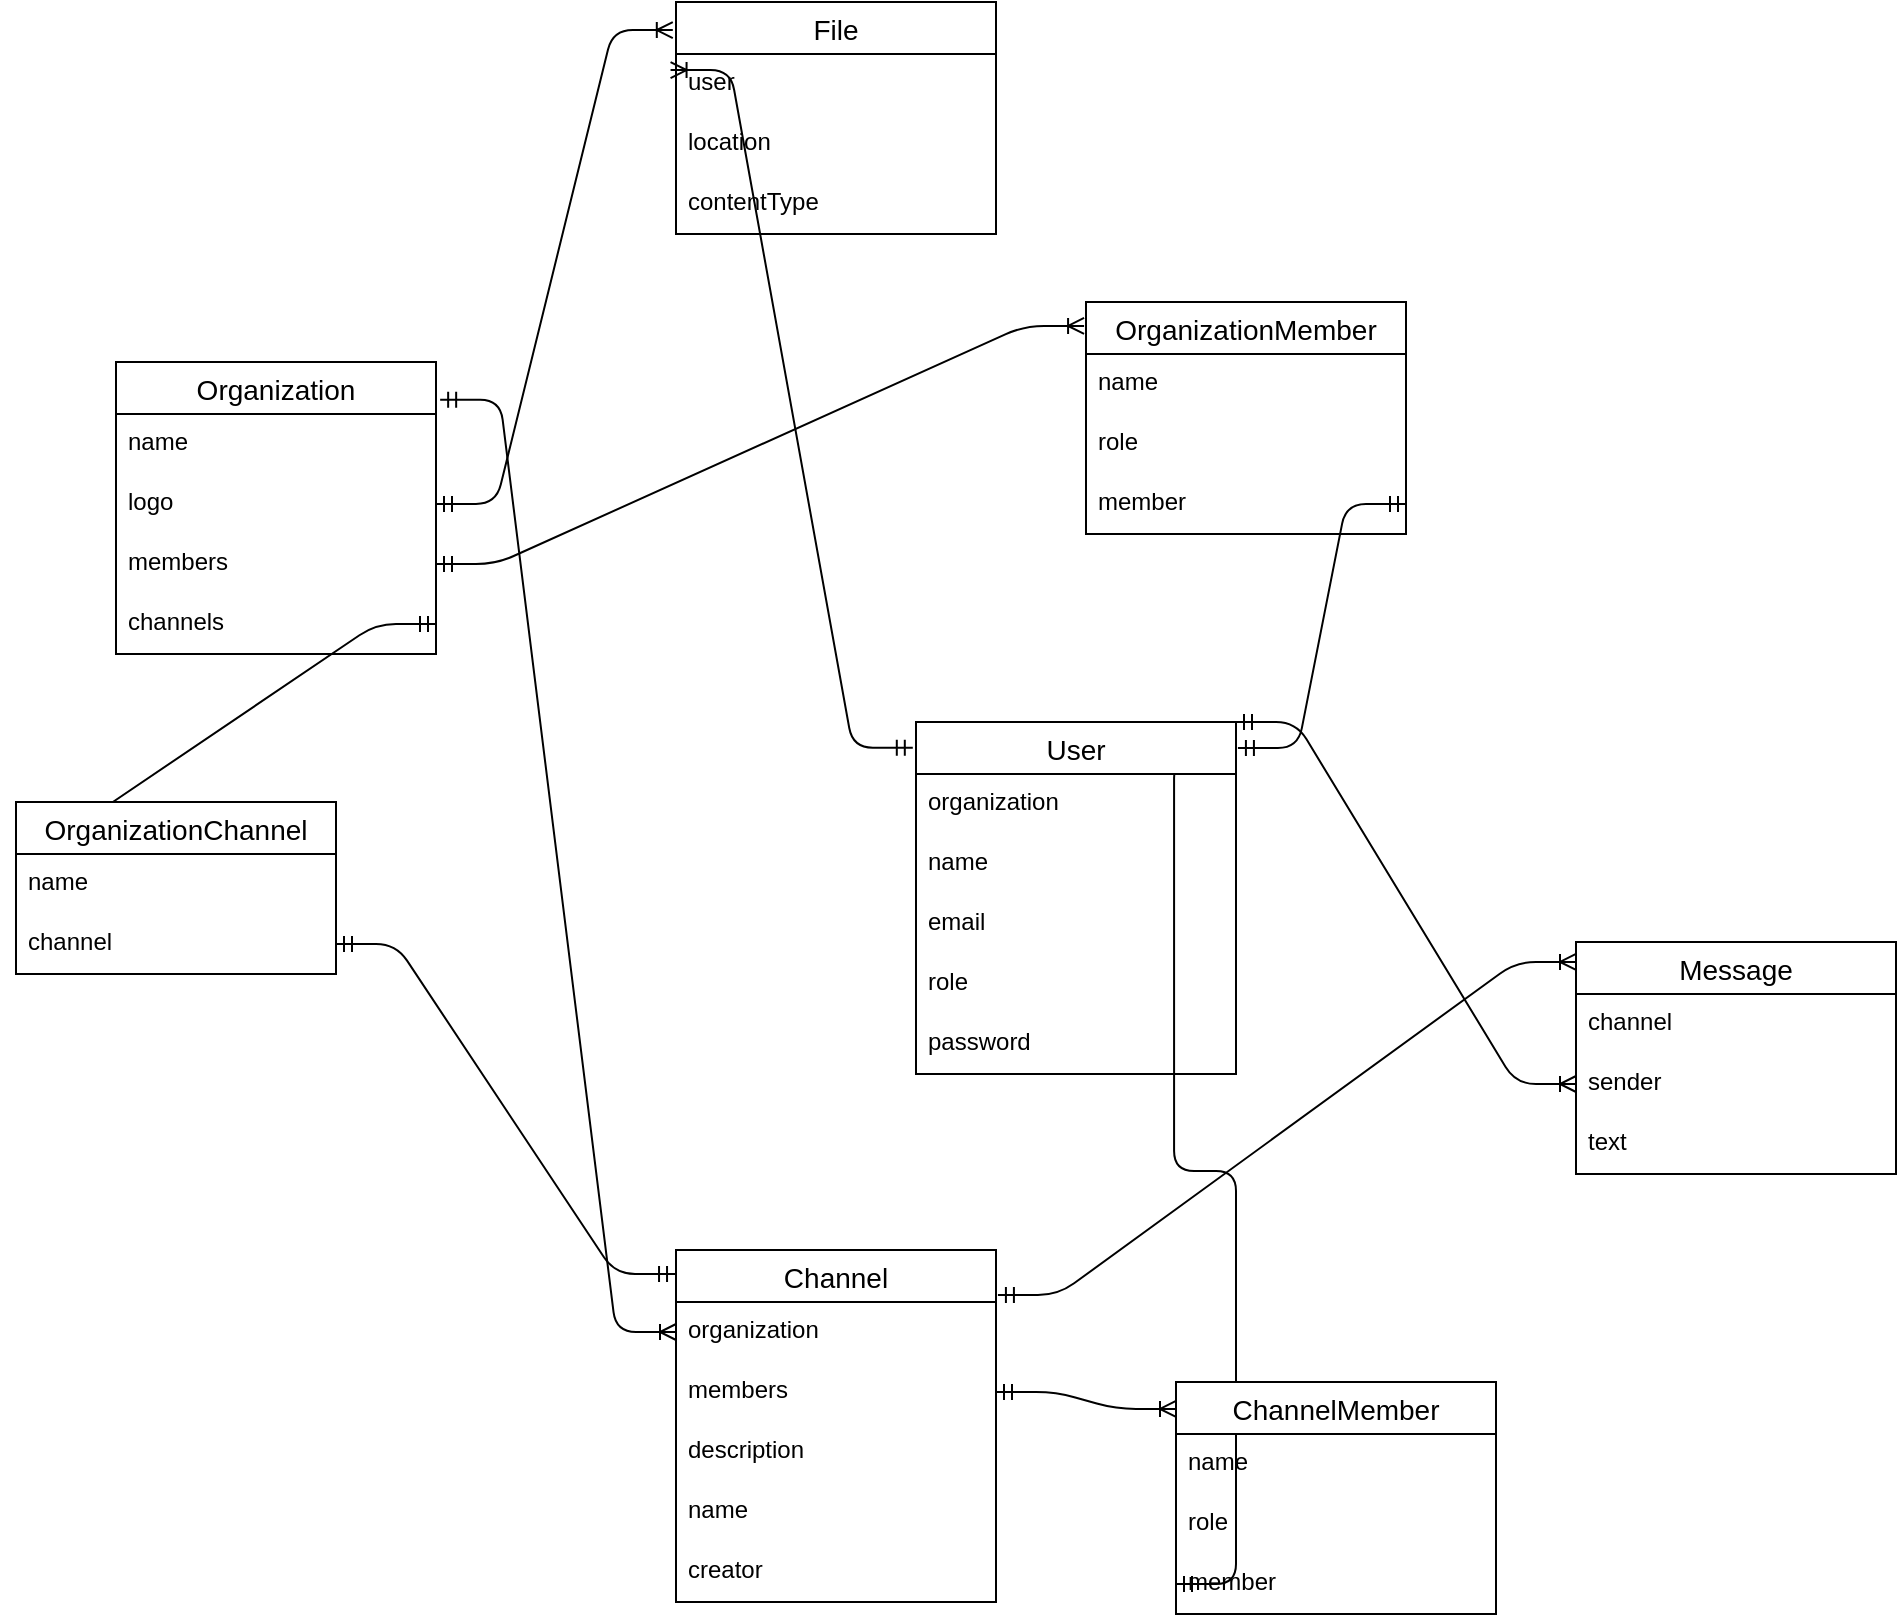 <mxfile version="13.7.3" type="device" pages="2"><diagram id="2EQjchYqmWDJyyI8CHCb" name="Page-1"><mxGraphModel dx="1956" dy="830" grid="1" gridSize="10" guides="1" tooltips="1" connect="1" arrows="1" fold="1" page="1" pageScale="1" pageWidth="850" pageHeight="1100" math="0" shadow="0"><root><mxCell id="0"/><mxCell id="1" parent="0"/><mxCell id="xO-JWAxzLkhissxKot0z-34" value="" style="edgeStyle=entityRelationEdgeStyle;fontSize=12;html=1;endArrow=ERoneToMany;startArrow=ERmandOne;exitX=1;exitY=0.5;exitDx=0;exitDy=0;entryX=0;entryY=0.116;entryDx=0;entryDy=0;entryPerimeter=0;" parent="1" source="xO-JWAxzLkhissxKot0z-13" target="xO-JWAxzLkhissxKot0z-31" edge="1"><mxGeometry width="100" height="100" relative="1" as="geometry"><mxPoint x="550" y="860" as="sourcePoint"/><mxPoint x="520" y="880" as="targetPoint"/></mxGeometry></mxCell><mxCell id="xO-JWAxzLkhissxKot0z-35" value="" style="edgeStyle=entityRelationEdgeStyle;fontSize=12;html=1;endArrow=ERoneToMany;startArrow=ERmandOne;exitX=1;exitY=0.5;exitDx=0;exitDy=0;entryX=-0.006;entryY=0.103;entryDx=0;entryDy=0;entryPerimeter=0;" parent="1" source="4LHofbaswJ9EdPp4Z0FZ-1" target="xO-JWAxzLkhissxKot0z-27" edge="1"><mxGeometry width="100" height="100" relative="1" as="geometry"><mxPoint x="590" y="370" as="sourcePoint"/><mxPoint x="510" y="611" as="targetPoint"/></mxGeometry></mxCell><mxCell id="xO-JWAxzLkhissxKot0z-36" value="" style="edgeStyle=entityRelationEdgeStyle;fontSize=12;html=1;endArrow=ERoneToMany;startArrow=ERmandOne;exitX=1.006;exitY=0.128;exitDx=0;exitDy=0;entryX=0;entryY=0.086;entryDx=0;entryDy=0;entryPerimeter=0;exitPerimeter=0;" parent="1" source="xO-JWAxzLkhissxKot0z-11" target="xO-JWAxzLkhissxKot0z-15" edge="1"><mxGeometry width="100" height="100" relative="1" as="geometry"><mxPoint x="460" y="700" as="sourcePoint"/><mxPoint x="520" y="808.976" as="targetPoint"/></mxGeometry></mxCell><mxCell id="xO-JWAxzLkhissxKot0z-37" value="" style="edgeStyle=entityRelationEdgeStyle;fontSize=12;html=1;endArrow=ERoneToMany;startArrow=ERmandOne;entryX=0;entryY=0.5;entryDx=0;entryDy=0;exitX=1.013;exitY=0.129;exitDx=0;exitDy=0;exitPerimeter=0;" parent="1" source="xO-JWAxzLkhissxKot0z-7" target="xO-JWAxzLkhissxKot0z-12" edge="1"><mxGeometry width="100" height="100" relative="1" as="geometry"><mxPoint x="60" y="290" as="sourcePoint"/><mxPoint x="250" y="690" as="targetPoint"/></mxGeometry></mxCell><mxCell id="xO-JWAxzLkhissxKot0z-40" value="" style="edgeStyle=entityRelationEdgeStyle;fontSize=12;html=1;endArrow=ERmandOne;startArrow=ERmandOne;exitX=0.994;exitY=0.102;exitDx=0;exitDy=0;entryX=0;entryY=0.5;entryDx=0;entryDy=0;exitPerimeter=0;" parent="1" source="xO-JWAxzLkhissxKot0z-3" target="xO-JWAxzLkhissxKot0z-33" edge="1"><mxGeometry width="100" height="100" relative="1" as="geometry"><mxPoint x="520" y="440" as="sourcePoint"/><mxPoint x="575.96" y="612.024" as="targetPoint"/></mxGeometry></mxCell><mxCell id="xO-JWAxzLkhissxKot0z-41" value="" style="edgeStyle=entityRelationEdgeStyle;fontSize=12;html=1;endArrow=ERoneToMany;startArrow=ERmandOne;entryX=0;entryY=0.5;entryDx=0;entryDy=0;exitX=1;exitY=0;exitDx=0;exitDy=0;" parent="1" source="xO-JWAxzLkhissxKot0z-3" target="xO-JWAxzLkhissxKot0z-17" edge="1"><mxGeometry width="100" height="100" relative="1" as="geometry"><mxPoint x="550" y="450.004" as="sourcePoint"/><mxPoint x="637.92" y="880.04" as="targetPoint"/></mxGeometry></mxCell><mxCell id="xO-JWAxzLkhissxKot0z-15" value="Message" style="swimlane;fontStyle=0;childLayout=stackLayout;horizontal=1;startSize=26;horizontalStack=0;resizeParent=1;resizeParentMax=0;resizeLast=0;collapsible=1;marginBottom=0;align=center;fontSize=14;" parent="1" vertex="1"><mxGeometry x="590" y="640" width="160" height="116" as="geometry"/></mxCell><mxCell id="xO-JWAxzLkhissxKot0z-16" value="channel" style="text;strokeColor=none;fillColor=none;spacingLeft=4;spacingRight=4;overflow=hidden;rotatable=0;points=[[0,0.5],[1,0.5]];portConstraint=eastwest;fontSize=12;" parent="xO-JWAxzLkhissxKot0z-15" vertex="1"><mxGeometry y="26" width="160" height="30" as="geometry"/></mxCell><mxCell id="xO-JWAxzLkhissxKot0z-17" value="sender" style="text;strokeColor=none;fillColor=none;spacingLeft=4;spacingRight=4;overflow=hidden;rotatable=0;points=[[0,0.5],[1,0.5]];portConstraint=eastwest;fontSize=12;" parent="xO-JWAxzLkhissxKot0z-15" vertex="1"><mxGeometry y="56" width="160" height="30" as="geometry"/></mxCell><mxCell id="xO-JWAxzLkhissxKot0z-18" value="text" style="text;strokeColor=none;fillColor=none;spacingLeft=4;spacingRight=4;overflow=hidden;rotatable=0;points=[[0,0.5],[1,0.5]];portConstraint=eastwest;fontSize=12;" parent="xO-JWAxzLkhissxKot0z-15" vertex="1"><mxGeometry y="86" width="160" height="30" as="geometry"/></mxCell><mxCell id="xO-JWAxzLkhissxKot0z-11" value="Channel" style="swimlane;fontStyle=0;childLayout=stackLayout;horizontal=1;startSize=26;horizontalStack=0;resizeParent=1;resizeParentMax=0;resizeLast=0;collapsible=1;marginBottom=0;align=center;fontSize=14;" parent="1" vertex="1"><mxGeometry x="140" y="794" width="160" height="176" as="geometry"/></mxCell><mxCell id="xO-JWAxzLkhissxKot0z-12" value="organization" style="text;strokeColor=none;fillColor=none;spacingLeft=4;spacingRight=4;overflow=hidden;rotatable=0;points=[[0,0.5],[1,0.5]];portConstraint=eastwest;fontSize=12;" parent="xO-JWAxzLkhissxKot0z-11" vertex="1"><mxGeometry y="26" width="160" height="30" as="geometry"/></mxCell><mxCell id="xO-JWAxzLkhissxKot0z-13" value="members" style="text;strokeColor=none;fillColor=none;spacingLeft=4;spacingRight=4;overflow=hidden;rotatable=0;points=[[0,0.5],[1,0.5]];portConstraint=eastwest;fontSize=12;" parent="xO-JWAxzLkhissxKot0z-11" vertex="1"><mxGeometry y="56" width="160" height="30" as="geometry"/></mxCell><mxCell id="4LHofbaswJ9EdPp4Z0FZ-6" value="description" style="text;strokeColor=none;fillColor=none;spacingLeft=4;spacingRight=4;overflow=hidden;rotatable=0;points=[[0,0.5],[1,0.5]];portConstraint=eastwest;fontSize=12;" parent="xO-JWAxzLkhissxKot0z-11" vertex="1"><mxGeometry y="86" width="160" height="30" as="geometry"/></mxCell><mxCell id="4LHofbaswJ9EdPp4Z0FZ-7" value="name" style="text;strokeColor=none;fillColor=none;spacingLeft=4;spacingRight=4;overflow=hidden;rotatable=0;points=[[0,0.5],[1,0.5]];portConstraint=eastwest;fontSize=12;" parent="xO-JWAxzLkhissxKot0z-11" vertex="1"><mxGeometry y="116" width="160" height="30" as="geometry"/></mxCell><mxCell id="Fx6d_YMJZSSFCONScCgr-1" value="creator" style="text;strokeColor=none;fillColor=none;spacingLeft=4;spacingRight=4;overflow=hidden;rotatable=0;points=[[0,0.5],[1,0.5]];portConstraint=eastwest;fontSize=12;" vertex="1" parent="xO-JWAxzLkhissxKot0z-11"><mxGeometry y="146" width="160" height="30" as="geometry"/></mxCell><mxCell id="xO-JWAxzLkhissxKot0z-31" value="ChannelMember" style="swimlane;fontStyle=0;childLayout=stackLayout;horizontal=1;startSize=26;horizontalStack=0;resizeParent=1;resizeParentMax=0;resizeLast=0;collapsible=1;marginBottom=0;align=center;fontSize=14;" parent="1" vertex="1"><mxGeometry x="390" y="860" width="160" height="116" as="geometry"/></mxCell><mxCell id="xO-JWAxzLkhissxKot0z-32" value="name" style="text;strokeColor=none;fillColor=none;spacingLeft=4;spacingRight=4;overflow=hidden;rotatable=0;points=[[0,0.5],[1,0.5]];portConstraint=eastwest;fontSize=12;" parent="xO-JWAxzLkhissxKot0z-31" vertex="1"><mxGeometry y="26" width="160" height="30" as="geometry"/></mxCell><mxCell id="tlm-vpcSunjJrDhlHMsd-1" value="role" style="text;strokeColor=none;fillColor=none;spacingLeft=4;spacingRight=4;overflow=hidden;rotatable=0;points=[[0,0.5],[1,0.5]];portConstraint=eastwest;fontSize=12;" parent="xO-JWAxzLkhissxKot0z-31" vertex="1"><mxGeometry y="56" width="160" height="30" as="geometry"/></mxCell><mxCell id="xO-JWAxzLkhissxKot0z-33" value="member" style="text;strokeColor=none;fillColor=none;spacingLeft=4;spacingRight=4;overflow=hidden;rotatable=0;points=[[0,0.5],[1,0.5]];portConstraint=eastwest;fontSize=12;" parent="xO-JWAxzLkhissxKot0z-31" vertex="1"><mxGeometry y="86" width="160" height="30" as="geometry"/></mxCell><mxCell id="xO-JWAxzLkhissxKot0z-3" value="User" style="swimlane;fontStyle=0;childLayout=stackLayout;horizontal=1;startSize=26;horizontalStack=0;resizeParent=1;resizeParentMax=0;resizeLast=0;collapsible=1;marginBottom=0;align=center;fontSize=14;" parent="1" vertex="1"><mxGeometry x="260" y="530" width="160" height="176" as="geometry"/></mxCell><mxCell id="xO-JWAxzLkhissxKot0z-4" value="organization" style="text;strokeColor=none;fillColor=none;spacingLeft=4;spacingRight=4;overflow=hidden;rotatable=0;points=[[0,0.5],[1,0.5]];portConstraint=eastwest;fontSize=12;" parent="xO-JWAxzLkhissxKot0z-3" vertex="1"><mxGeometry y="26" width="160" height="30" as="geometry"/></mxCell><mxCell id="xO-JWAxzLkhissxKot0z-25" value="name" style="text;strokeColor=none;fillColor=none;spacingLeft=4;spacingRight=4;overflow=hidden;rotatable=0;points=[[0,0.5],[1,0.5]];portConstraint=eastwest;fontSize=12;" parent="xO-JWAxzLkhissxKot0z-3" vertex="1"><mxGeometry y="56" width="160" height="30" as="geometry"/></mxCell><mxCell id="xO-JWAxzLkhissxKot0z-5" value="email" style="text;strokeColor=none;fillColor=none;spacingLeft=4;spacingRight=4;overflow=hidden;rotatable=0;points=[[0,0.5],[1,0.5]];portConstraint=eastwest;fontSize=12;" parent="xO-JWAxzLkhissxKot0z-3" vertex="1"><mxGeometry y="86" width="160" height="30" as="geometry"/></mxCell><mxCell id="xO-JWAxzLkhissxKot0z-6" value="role" style="text;strokeColor=none;fillColor=none;spacingLeft=4;spacingRight=4;overflow=hidden;rotatable=0;points=[[0,0.5],[1,0.5]];portConstraint=eastwest;fontSize=12;" parent="xO-JWAxzLkhissxKot0z-3" vertex="1"><mxGeometry y="116" width="160" height="30" as="geometry"/></mxCell><mxCell id="xO-JWAxzLkhissxKot0z-20" value="password" style="text;strokeColor=none;fillColor=none;spacingLeft=4;spacingRight=4;overflow=hidden;rotatable=0;points=[[0,0.5],[1,0.5]];portConstraint=eastwest;fontSize=12;" parent="xO-JWAxzLkhissxKot0z-3" vertex="1"><mxGeometry y="146" width="160" height="30" as="geometry"/></mxCell><mxCell id="xO-JWAxzLkhissxKot0z-27" value="OrganizationMember" style="swimlane;fontStyle=0;childLayout=stackLayout;horizontal=1;startSize=26;horizontalStack=0;resizeParent=1;resizeParentMax=0;resizeLast=0;collapsible=1;marginBottom=0;align=center;fontSize=14;" parent="1" vertex="1"><mxGeometry x="345" y="320" width="160" height="116" as="geometry"/></mxCell><mxCell id="xO-JWAxzLkhissxKot0z-28" value="name" style="text;strokeColor=none;fillColor=none;spacingLeft=4;spacingRight=4;overflow=hidden;rotatable=0;points=[[0,0.5],[1,0.5]];portConstraint=eastwest;fontSize=12;" parent="xO-JWAxzLkhissxKot0z-27" vertex="1"><mxGeometry y="26" width="160" height="30" as="geometry"/></mxCell><mxCell id="xO-JWAxzLkhissxKot0z-29" value="role" style="text;strokeColor=none;fillColor=none;spacingLeft=4;spacingRight=4;overflow=hidden;rotatable=0;points=[[0,0.5],[1,0.5]];portConstraint=eastwest;fontSize=12;" parent="xO-JWAxzLkhissxKot0z-27" vertex="1"><mxGeometry y="56" width="160" height="30" as="geometry"/></mxCell><mxCell id="xO-JWAxzLkhissxKot0z-30" value="member" style="text;strokeColor=none;fillColor=none;spacingLeft=4;spacingRight=4;overflow=hidden;rotatable=0;points=[[0,0.5],[1,0.5]];portConstraint=eastwest;fontSize=12;" parent="xO-JWAxzLkhissxKot0z-27" vertex="1"><mxGeometry y="86" width="160" height="30" as="geometry"/></mxCell><mxCell id="4LHofbaswJ9EdPp4Z0FZ-8" value="" style="edgeStyle=entityRelationEdgeStyle;fontSize=12;html=1;endArrow=ERoneToMany;startArrow=ERmandOne;exitX=1;exitY=0.5;exitDx=0;exitDy=0;entryX=0.008;entryY=0.135;entryDx=0;entryDy=0;entryPerimeter=0;" parent="1" source="xO-JWAxzLkhissxKot0z-19" target="4LHofbaswJ9EdPp4Z0FZ-2" edge="1"><mxGeometry width="100" height="100" relative="1" as="geometry"><mxPoint x="220" y="436" as="sourcePoint"/><mxPoint x="364.04" y="356.948" as="targetPoint"/></mxGeometry></mxCell><mxCell id="4LHofbaswJ9EdPp4Z0FZ-2" value="OrganizationChannel" style="swimlane;fontStyle=0;childLayout=stackLayout;horizontal=1;startSize=26;horizontalStack=0;resizeParent=1;resizeParentMax=0;resizeLast=0;collapsible=1;marginBottom=0;align=center;fontSize=14;" parent="1" vertex="1"><mxGeometry x="-190" y="570" width="160" height="86" as="geometry"/></mxCell><mxCell id="4LHofbaswJ9EdPp4Z0FZ-3" value="name" style="text;strokeColor=none;fillColor=none;spacingLeft=4;spacingRight=4;overflow=hidden;rotatable=0;points=[[0,0.5],[1,0.5]];portConstraint=eastwest;fontSize=12;" parent="4LHofbaswJ9EdPp4Z0FZ-2" vertex="1"><mxGeometry y="26" width="160" height="30" as="geometry"/></mxCell><mxCell id="4LHofbaswJ9EdPp4Z0FZ-5" value="channel" style="text;strokeColor=none;fillColor=none;spacingLeft=4;spacingRight=4;overflow=hidden;rotatable=0;points=[[0,0.5],[1,0.5]];portConstraint=eastwest;fontSize=12;" parent="4LHofbaswJ9EdPp4Z0FZ-2" vertex="1"><mxGeometry y="56" width="160" height="30" as="geometry"/></mxCell><mxCell id="xO-JWAxzLkhissxKot0z-38" value="" style="edgeStyle=entityRelationEdgeStyle;fontSize=12;html=1;endArrow=ERmandOne;startArrow=ERmandOne;exitX=1;exitY=0.5;exitDx=0;exitDy=0;entryX=1.006;entryY=0.074;entryDx=0;entryDy=0;entryPerimeter=0;" parent="1" source="xO-JWAxzLkhissxKot0z-30" target="xO-JWAxzLkhissxKot0z-3" edge="1"><mxGeometry width="100" height="100" relative="1" as="geometry"><mxPoint x="580" y="210" as="sourcePoint"/><mxPoint x="410" y="530" as="targetPoint"/></mxGeometry></mxCell><mxCell id="4LHofbaswJ9EdPp4Z0FZ-9" value="" style="edgeStyle=entityRelationEdgeStyle;fontSize=12;html=1;endArrow=ERmandOne;startArrow=ERmandOne;exitX=1;exitY=0.5;exitDx=0;exitDy=0;entryX=-0.003;entryY=0.068;entryDx=0;entryDy=0;entryPerimeter=0;" parent="1" source="4LHofbaswJ9EdPp4Z0FZ-5" target="xO-JWAxzLkhissxKot0z-11" edge="1"><mxGeometry width="100" height="100" relative="1" as="geometry"><mxPoint x="-15.96" y="640" as="sourcePoint"/><mxPoint x="-100.0" y="762.024" as="targetPoint"/></mxGeometry></mxCell><mxCell id="gtPYfGZ32abKRa2_3ec4-1" value="File" style="swimlane;fontStyle=0;childLayout=stackLayout;horizontal=1;startSize=26;horizontalStack=0;resizeParent=1;resizeParentMax=0;resizeLast=0;collapsible=1;marginBottom=0;align=center;fontSize=14;" parent="1" vertex="1"><mxGeometry x="140" y="170" width="160" height="116" as="geometry"/></mxCell><mxCell id="gtPYfGZ32abKRa2_3ec4-2" value="user" style="text;strokeColor=none;fillColor=none;spacingLeft=4;spacingRight=4;overflow=hidden;rotatable=0;points=[[0,0.5],[1,0.5]];portConstraint=eastwest;fontSize=12;" parent="gtPYfGZ32abKRa2_3ec4-1" vertex="1"><mxGeometry y="26" width="160" height="30" as="geometry"/></mxCell><mxCell id="gtPYfGZ32abKRa2_3ec4-3" value="location" style="text;strokeColor=none;fillColor=none;spacingLeft=4;spacingRight=4;overflow=hidden;rotatable=0;points=[[0,0.5],[1,0.5]];portConstraint=eastwest;fontSize=12;" parent="gtPYfGZ32abKRa2_3ec4-1" vertex="1"><mxGeometry y="56" width="160" height="30" as="geometry"/></mxCell><mxCell id="gtPYfGZ32abKRa2_3ec4-5" value="contentType" style="text;strokeColor=none;fillColor=none;spacingLeft=4;spacingRight=4;overflow=hidden;rotatable=0;points=[[0,0.5],[1,0.5]];portConstraint=eastwest;fontSize=12;" parent="gtPYfGZ32abKRa2_3ec4-1" vertex="1"><mxGeometry y="86" width="160" height="30" as="geometry"/></mxCell><mxCell id="xO-JWAxzLkhissxKot0z-7" value="Organization" style="swimlane;fontStyle=0;childLayout=stackLayout;horizontal=1;startSize=26;horizontalStack=0;resizeParent=1;resizeParentMax=0;resizeLast=0;collapsible=1;marginBottom=0;align=center;fontSize=14;" parent="1" vertex="1"><mxGeometry x="-140" y="350" width="160" height="146" as="geometry"/></mxCell><mxCell id="xO-JWAxzLkhissxKot0z-8" value="name" style="text;strokeColor=none;fillColor=none;spacingLeft=4;spacingRight=4;overflow=hidden;rotatable=0;points=[[0,0.5],[1,0.5]];portConstraint=eastwest;fontSize=12;" parent="xO-JWAxzLkhissxKot0z-7" vertex="1"><mxGeometry y="26" width="160" height="30" as="geometry"/></mxCell><mxCell id="xO-JWAxzLkhissxKot0z-26" value="logo" style="text;strokeColor=none;fillColor=none;spacingLeft=4;spacingRight=4;overflow=hidden;rotatable=0;points=[[0,0.5],[1,0.5]];portConstraint=eastwest;fontSize=12;" parent="xO-JWAxzLkhissxKot0z-7" vertex="1"><mxGeometry y="56" width="160" height="30" as="geometry"/></mxCell><mxCell id="4LHofbaswJ9EdPp4Z0FZ-1" value="members" style="text;strokeColor=none;fillColor=none;spacingLeft=4;spacingRight=4;overflow=hidden;rotatable=0;points=[[0,0.5],[1,0.5]];portConstraint=eastwest;fontSize=12;" parent="xO-JWAxzLkhissxKot0z-7" vertex="1"><mxGeometry y="86" width="160" height="30" as="geometry"/></mxCell><mxCell id="xO-JWAxzLkhissxKot0z-19" value="channels" style="text;strokeColor=none;fillColor=none;spacingLeft=4;spacingRight=4;overflow=hidden;rotatable=0;points=[[0,0.5],[1,0.5]];portConstraint=eastwest;fontSize=12;" parent="xO-JWAxzLkhissxKot0z-7" vertex="1"><mxGeometry y="116" width="160" height="30" as="geometry"/></mxCell><mxCell id="gtPYfGZ32abKRa2_3ec4-6" value="" style="edgeStyle=entityRelationEdgeStyle;fontSize=12;html=1;endArrow=ERoneToMany;startArrow=ERmandOne;exitX=1;exitY=0.5;exitDx=0;exitDy=0;entryX=-0.01;entryY=0.121;entryDx=0;entryDy=0;entryPerimeter=0;" parent="1" source="xO-JWAxzLkhissxKot0z-26" target="gtPYfGZ32abKRa2_3ec4-1" edge="1"><mxGeometry width="100" height="100" relative="1" as="geometry"><mxPoint x="30" y="461" as="sourcePoint"/><mxPoint x="354.04" y="341.948" as="targetPoint"/></mxGeometry></mxCell><mxCell id="gtPYfGZ32abKRa2_3ec4-7" value="" style="edgeStyle=entityRelationEdgeStyle;fontSize=12;html=1;endArrow=ERoneToMany;startArrow=ERmandOne;entryX=-0.017;entryY=0.267;entryDx=0;entryDy=0;exitX=-0.01;exitY=0.073;exitDx=0;exitDy=0;exitPerimeter=0;entryPerimeter=0;" parent="1" source="xO-JWAxzLkhissxKot0z-3" target="gtPYfGZ32abKRa2_3ec4-2" edge="1"><mxGeometry width="100" height="100" relative="1" as="geometry"><mxPoint x="148.4" y="194.036" as="sourcePoint"/><mxPoint x="230" y="490" as="targetPoint"/></mxGeometry></mxCell></root></mxGraphModel></diagram><diagram id="UUy6nC4BVzxIJVLMYQtv" name="Page-2"><mxGraphModel dx="1956" dy="830" grid="1" gridSize="10" guides="1" tooltips="1" connect="1" arrows="0" fold="1" page="1" pageScale="1" pageWidth="850" pageHeight="1100" math="0" shadow="0"><root><mxCell id="un5qv6AKLB_4-jMJjMyf-0"/><mxCell id="un5qv6AKLB_4-jMJjMyf-1" parent="un5qv6AKLB_4-jMJjMyf-0"/><mxCell id="un5qv6AKLB_4-jMJjMyf-8" value="User Service" style="swimlane;fontStyle=0;childLayout=stackLayout;horizontal=1;startSize=26;fillColor=none;horizontalStack=0;resizeParent=1;resizeParentMax=0;resizeLast=0;collapsible=1;marginBottom=0;" parent="un5qv6AKLB_4-jMJjMyf-1" vertex="1"><mxGeometry x="60" y="260" width="140" height="130" as="geometry"/></mxCell><mxCell id="un5qv6AKLB_4-jMJjMyf-9" value="sign-in" style="text;strokeColor=none;fillColor=none;align=left;verticalAlign=top;spacingLeft=4;spacingRight=4;overflow=hidden;rotatable=0;points=[[0,0.5],[1,0.5]];portConstraint=eastwest;" parent="un5qv6AKLB_4-jMJjMyf-8" vertex="1"><mxGeometry y="26" width="140" height="26" as="geometry"/></mxCell><mxCell id="un5qv6AKLB_4-jMJjMyf-10" value="sign-up" style="text;strokeColor=none;fillColor=none;align=left;verticalAlign=top;spacingLeft=4;spacingRight=4;overflow=hidden;rotatable=0;points=[[0,0.5],[1,0.5]];portConstraint=eastwest;" parent="un5qv6AKLB_4-jMJjMyf-8" vertex="1"><mxGeometry y="52" width="140" height="26" as="geometry"/></mxCell><mxCell id="un5qv6AKLB_4-jMJjMyf-12" value="current-user" style="text;strokeColor=none;fillColor=none;align=left;verticalAlign=top;spacingLeft=4;spacingRight=4;overflow=hidden;rotatable=0;points=[[0,0.5],[1,0.5]];portConstraint=eastwest;" parent="un5qv6AKLB_4-jMJjMyf-8" vertex="1"><mxGeometry y="78" width="140" height="26" as="geometry"/></mxCell><mxCell id="un5qv6AKLB_4-jMJjMyf-11" value="sign-out" style="text;strokeColor=none;fillColor=none;align=left;verticalAlign=top;spacingLeft=4;spacingRight=4;overflow=hidden;rotatable=0;points=[[0,0.5],[1,0.5]];portConstraint=eastwest;" parent="un5qv6AKLB_4-jMJjMyf-8" vertex="1"><mxGeometry y="104" width="140" height="26" as="geometry"/></mxCell><mxCell id="un5qv6AKLB_4-jMJjMyf-13" value="Organization Service" style="swimlane;fontStyle=0;childLayout=stackLayout;horizontal=1;startSize=26;fillColor=none;horizontalStack=0;resizeParent=1;resizeParentMax=0;resizeLast=0;collapsible=1;marginBottom=0;" parent="un5qv6AKLB_4-jMJjMyf-1" vertex="1"><mxGeometry x="500" y="260" width="140" height="130" as="geometry"/></mxCell><mxCell id="un5qv6AKLB_4-jMJjMyf-14" value="create" style="text;strokeColor=none;fillColor=none;align=left;verticalAlign=top;spacingLeft=4;spacingRight=4;overflow=hidden;rotatable=0;points=[[0,0.5],[1,0.5]];portConstraint=eastwest;" parent="un5qv6AKLB_4-jMJjMyf-13" vertex="1"><mxGeometry y="26" width="140" height="26" as="geometry"/></mxCell><mxCell id="un5qv6AKLB_4-jMJjMyf-15" value="invite" style="text;strokeColor=none;fillColor=none;align=left;verticalAlign=top;spacingLeft=4;spacingRight=4;overflow=hidden;rotatable=0;points=[[0,0.5],[1,0.5]];portConstraint=eastwest;" parent="un5qv6AKLB_4-jMJjMyf-13" vertex="1"><mxGeometry y="52" width="140" height="26" as="geometry"/></mxCell><mxCell id="un5qv6AKLB_4-jMJjMyf-16" value="leave" style="text;strokeColor=none;fillColor=none;align=left;verticalAlign=top;spacingLeft=4;spacingRight=4;overflow=hidden;rotatable=0;points=[[0,0.5],[1,0.5]];portConstraint=eastwest;" parent="un5qv6AKLB_4-jMJjMyf-13" vertex="1"><mxGeometry y="78" width="140" height="26" as="geometry"/></mxCell><mxCell id="un5qv6AKLB_4-jMJjMyf-17" value="index" style="text;strokeColor=none;fillColor=none;align=left;verticalAlign=top;spacingLeft=4;spacingRight=4;overflow=hidden;rotatable=0;points=[[0,0.5],[1,0.5]];portConstraint=eastwest;" parent="un5qv6AKLB_4-jMJjMyf-13" vertex="1"><mxGeometry y="104" width="140" height="26" as="geometry"/></mxCell><mxCell id="un5qv6AKLB_4-jMJjMyf-18" value="Organization" style="strokeWidth=2;html=1;shape=mxgraph.flowchart.database;whiteSpace=wrap;" parent="un5qv6AKLB_4-jMJjMyf-1" vertex="1"><mxGeometry x="340" y="190" width="110" height="60" as="geometry"/></mxCell><mxCell id="un5qv6AKLB_4-jMJjMyf-19" value="User" style="strokeWidth=2;html=1;shape=mxgraph.flowchart.database;whiteSpace=wrap;" parent="un5qv6AKLB_4-jMJjMyf-1" vertex="1"><mxGeometry x="470" y="190" width="110" height="60" as="geometry"/></mxCell><mxCell id="un5qv6AKLB_4-jMJjMyf-20" value="User" style="strokeWidth=2;html=1;shape=mxgraph.flowchart.database;whiteSpace=wrap;" parent="un5qv6AKLB_4-jMJjMyf-1" vertex="1"><mxGeometry x="-170" y="180" width="110" height="60" as="geometry"/></mxCell><mxCell id="suLPNU7sAPSPQPAtj81k-0" value="Channel" style="strokeWidth=2;html=1;shape=mxgraph.flowchart.database;whiteSpace=wrap;" parent="un5qv6AKLB_4-jMJjMyf-1" vertex="1"><mxGeometry x="600" y="190" width="110" height="60" as="geometry"/></mxCell><mxCell id="suLPNU7sAPSPQPAtj81k-1" value="User" style="strokeWidth=2;html=1;shape=mxgraph.flowchart.database;whiteSpace=wrap;" parent="un5qv6AKLB_4-jMJjMyf-1" vertex="1"><mxGeometry x="20" y="530" width="110" height="60" as="geometry"/></mxCell><mxCell id="suLPNU7sAPSPQPAtj81k-2" value="Channel" style="strokeWidth=2;html=1;shape=mxgraph.flowchart.database;whiteSpace=wrap;" parent="un5qv6AKLB_4-jMJjMyf-1" vertex="1"><mxGeometry x="150" y="530" width="110" height="60" as="geometry"/></mxCell><mxCell id="suLPNU7sAPSPQPAtj81k-3" value="Organization" style="strokeWidth=2;html=1;shape=mxgraph.flowchart.database;whiteSpace=wrap;" parent="un5qv6AKLB_4-jMJjMyf-1" vertex="1"><mxGeometry x="280" y="530" width="110" height="60" as="geometry"/></mxCell><mxCell id="un5qv6AKLB_4-jMJjMyf-21" value="Channel Service" style="swimlane;fontStyle=0;childLayout=stackLayout;horizontal=1;startSize=26;fillColor=none;horizontalStack=0;resizeParent=1;resizeParentMax=0;resizeLast=0;collapsible=1;marginBottom=0;" parent="un5qv6AKLB_4-jMJjMyf-1" vertex="1"><mxGeometry x="135" y="620" width="140" height="130" as="geometry"/></mxCell><mxCell id="un5qv6AKLB_4-jMJjMyf-22" value="create" style="text;strokeColor=none;fillColor=none;align=left;verticalAlign=top;spacingLeft=4;spacingRight=4;overflow=hidden;rotatable=0;points=[[0,0.5],[1,0.5]];portConstraint=eastwest;" parent="un5qv6AKLB_4-jMJjMyf-21" vertex="1"><mxGeometry y="26" width="140" height="26" as="geometry"/></mxCell><mxCell id="un5qv6AKLB_4-jMJjMyf-23" value="invite" style="text;strokeColor=none;fillColor=none;align=left;verticalAlign=top;spacingLeft=4;spacingRight=4;overflow=hidden;rotatable=0;points=[[0,0.5],[1,0.5]];portConstraint=eastwest;" parent="un5qv6AKLB_4-jMJjMyf-21" vertex="1"><mxGeometry y="52" width="140" height="26" as="geometry"/></mxCell><mxCell id="un5qv6AKLB_4-jMJjMyf-24" value="leave" style="text;strokeColor=none;fillColor=none;align=left;verticalAlign=top;spacingLeft=4;spacingRight=4;overflow=hidden;rotatable=0;points=[[0,0.5],[1,0.5]];portConstraint=eastwest;" parent="un5qv6AKLB_4-jMJjMyf-21" vertex="1"><mxGeometry y="78" width="140" height="26" as="geometry"/></mxCell><mxCell id="un5qv6AKLB_4-jMJjMyf-25" value="delete" style="text;strokeColor=none;fillColor=none;align=left;verticalAlign=top;spacingLeft=4;spacingRight=4;overflow=hidden;rotatable=0;points=[[0,0.5],[1,0.5]];portConstraint=eastwest;" parent="un5qv6AKLB_4-jMJjMyf-21" vertex="1"><mxGeometry y="104" width="140" height="26" as="geometry"/></mxCell><mxCell id="H8Mu2uuLpyxf9hF2qMFG-0" value="Message" style="strokeWidth=2;html=1;shape=mxgraph.flowchart.database;whiteSpace=wrap;" parent="un5qv6AKLB_4-jMJjMyf-1" vertex="1"><mxGeometry x="460" y="530" width="110" height="60" as="geometry"/></mxCell><mxCell id="H8Mu2uuLpyxf9hF2qMFG-1" value="Channel" style="strokeWidth=2;html=1;shape=mxgraph.flowchart.database;whiteSpace=wrap;" parent="un5qv6AKLB_4-jMJjMyf-1" vertex="1"><mxGeometry x="590" y="530" width="110" height="60" as="geometry"/></mxCell><mxCell id="H8Mu2uuLpyxf9hF2qMFG-2" value="User" style="strokeWidth=2;html=1;shape=mxgraph.flowchart.database;whiteSpace=wrap;" parent="un5qv6AKLB_4-jMJjMyf-1" vertex="1"><mxGeometry x="720" y="530" width="110" height="60" as="geometry"/></mxCell><mxCell id="H8Mu2uuLpyxf9hF2qMFG-3" value="Message Service" style="swimlane;fontStyle=0;childLayout=stackLayout;horizontal=1;startSize=26;fillColor=none;horizontalStack=0;resizeParent=1;resizeParentMax=0;resizeLast=0;collapsible=1;marginBottom=0;" parent="un5qv6AKLB_4-jMJjMyf-1" vertex="1"><mxGeometry x="575" y="620" width="140" height="78" as="geometry"/></mxCell><mxCell id="H8Mu2uuLpyxf9hF2qMFG-4" value="send" style="text;strokeColor=none;fillColor=none;align=left;verticalAlign=top;spacingLeft=4;spacingRight=4;overflow=hidden;rotatable=0;points=[[0,0.5],[1,0.5]];portConstraint=eastwest;" parent="H8Mu2uuLpyxf9hF2qMFG-3" vertex="1"><mxGeometry y="26" width="140" height="26" as="geometry"/></mxCell><mxCell id="H8Mu2uuLpyxf9hF2qMFG-5" value="listen" style="text;strokeColor=none;fillColor=none;align=left;verticalAlign=top;spacingLeft=4;spacingRight=4;overflow=hidden;rotatable=0;points=[[0,0.5],[1,0.5]];portConstraint=eastwest;" parent="H8Mu2uuLpyxf9hF2qMFG-3" vertex="1"><mxGeometry y="52" width="140" height="26" as="geometry"/></mxCell><mxCell id="UTgomG-YdH7VIZTLG5rx-0" value="File" style="strokeWidth=2;html=1;shape=mxgraph.flowchart.database;whiteSpace=wrap;" parent="un5qv6AKLB_4-jMJjMyf-1" vertex="1"><mxGeometry x="315" y="820" width="110" height="60" as="geometry"/></mxCell><mxCell id="UTgomG-YdH7VIZTLG5rx-1" value="User" style="strokeWidth=2;html=1;shape=mxgraph.flowchart.database;whiteSpace=wrap;" parent="un5qv6AKLB_4-jMJjMyf-1" vertex="1"><mxGeometry x="445" y="820" width="110" height="60" as="geometry"/></mxCell><mxCell id="UTgomG-YdH7VIZTLG5rx-3" value="File Service" style="swimlane;fontStyle=0;childLayout=stackLayout;horizontal=1;startSize=26;fillColor=none;horizontalStack=0;resizeParent=1;resizeParentMax=0;resizeLast=0;collapsible=1;marginBottom=0;" parent="un5qv6AKLB_4-jMJjMyf-1" vertex="1"><mxGeometry x="365" y="910" width="140" height="52" as="geometry"/></mxCell><mxCell id="UTgomG-YdH7VIZTLG5rx-4" value="upload" style="text;strokeColor=none;fillColor=none;align=left;verticalAlign=top;spacingLeft=4;spacingRight=4;overflow=hidden;rotatable=0;points=[[0,0.5],[1,0.5]];portConstraint=eastwest;" parent="UTgomG-YdH7VIZTLG5rx-3" vertex="1"><mxGeometry y="26" width="140" height="26" as="geometry"/></mxCell><mxCell id="OGHhJ2AZHBRINylxMqzC-0" value="File" style="strokeWidth=2;html=1;shape=mxgraph.flowchart.database;whiteSpace=wrap;" parent="un5qv6AKLB_4-jMJjMyf-1" vertex="1"><mxGeometry x="730" y="190" width="110" height="60" as="geometry"/></mxCell><mxCell id="FzkRXH98g3eSJauRlUQN-0" value="Organization" style="strokeWidth=2;html=1;shape=mxgraph.flowchart.database;whiteSpace=wrap;" parent="un5qv6AKLB_4-jMJjMyf-1" vertex="1"><mxGeometry x="10" y="180" width="110" height="60" as="geometry"/></mxCell><mxCell id="FzkRXH98g3eSJauRlUQN-1" value="Channel" style="strokeWidth=2;html=1;shape=mxgraph.flowchart.database;whiteSpace=wrap;" parent="un5qv6AKLB_4-jMJjMyf-1" vertex="1"><mxGeometry x="150" y="170" width="110" height="60" as="geometry"/></mxCell></root></mxGraphModel></diagram></mxfile>